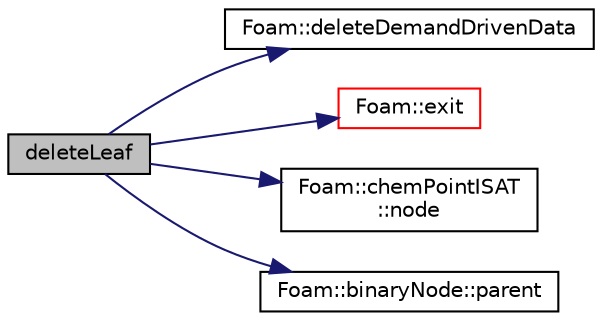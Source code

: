 digraph "deleteLeaf"
{
  bgcolor="transparent";
  edge [fontname="Helvetica",fontsize="10",labelfontname="Helvetica",labelfontsize="10"];
  node [fontname="Helvetica",fontsize="10",shape=record];
  rankdir="LR";
  Node188 [label="deleteLeaf",height=0.2,width=0.4,color="black", fillcolor="grey75", style="filled", fontcolor="black"];
  Node188 -> Node189 [color="midnightblue",fontsize="10",style="solid",fontname="Helvetica"];
  Node189 [label="Foam::deleteDemandDrivenData",height=0.2,width=0.4,color="black",URL="$a21851.html#a676ff999562d389fd174d693e17d230a"];
  Node188 -> Node190 [color="midnightblue",fontsize="10",style="solid",fontname="Helvetica"];
  Node190 [label="Foam::exit",height=0.2,width=0.4,color="red",URL="$a21851.html#a06ca7250d8e89caf05243ec094843642"];
  Node188 -> Node239 [color="midnightblue",fontsize="10",style="solid",fontname="Helvetica"];
  Node239 [label="Foam::chemPointISAT\l::node",height=0.2,width=0.4,color="black",URL="$a31125.html#a186616b81d749afac37a7edfe7ac5cc3"];
  Node188 -> Node240 [color="midnightblue",fontsize="10",style="solid",fontname="Helvetica"];
  Node240 [label="Foam::binaryNode::parent",height=0.2,width=0.4,color="black",URL="$a31117.html#ab50e478c640e1be181dffa6825294c35"];
}
